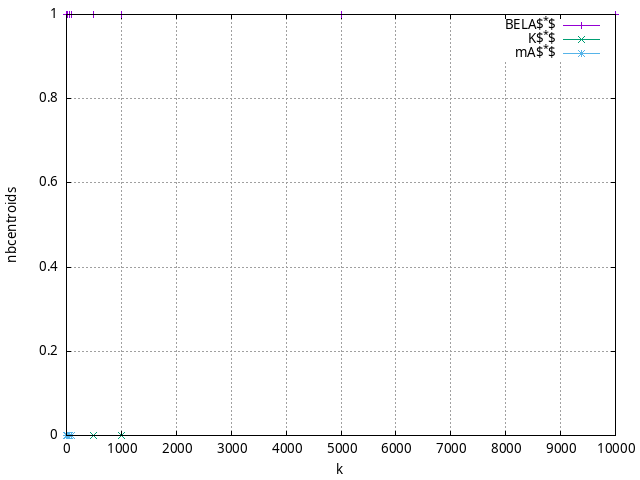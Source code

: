 #!/usr/bin/gnuplot
# -*- coding: utf-8 -*-
#
# results/maps/octile/25/random512-25.heuristic.octile.nbcentroids.gnuplot
#
# Started on 04/02/2024 19:56:56
# Author: Carlos Linares López
set grid
set xlabel "k"
set ylabel "nbcentroids"

set terminal png enhanced font "Ariel,10"
set output 'random512-25.heuristic.octile.nbcentroids.png'

plot "-" title "BELA$^*$"      with linesp, "-" title "K$^*$"      with linesp, "-" title "mA$^*$"      with linesp

	1 1.0
	5 1.0
	10 1.0
	50 1.0
	100 1.0
	500 1.0
	1000 1.0
	5000 1.0
	10000 1.0
end
	1 0.0
	5 0.0
	10 0.0
	50 0.0
	100 0.0
	500 0.0
	1000 0.0
end
	1 0.0
	5 0.0
	10 0.0
	50 0.0
	100 0.0
end
